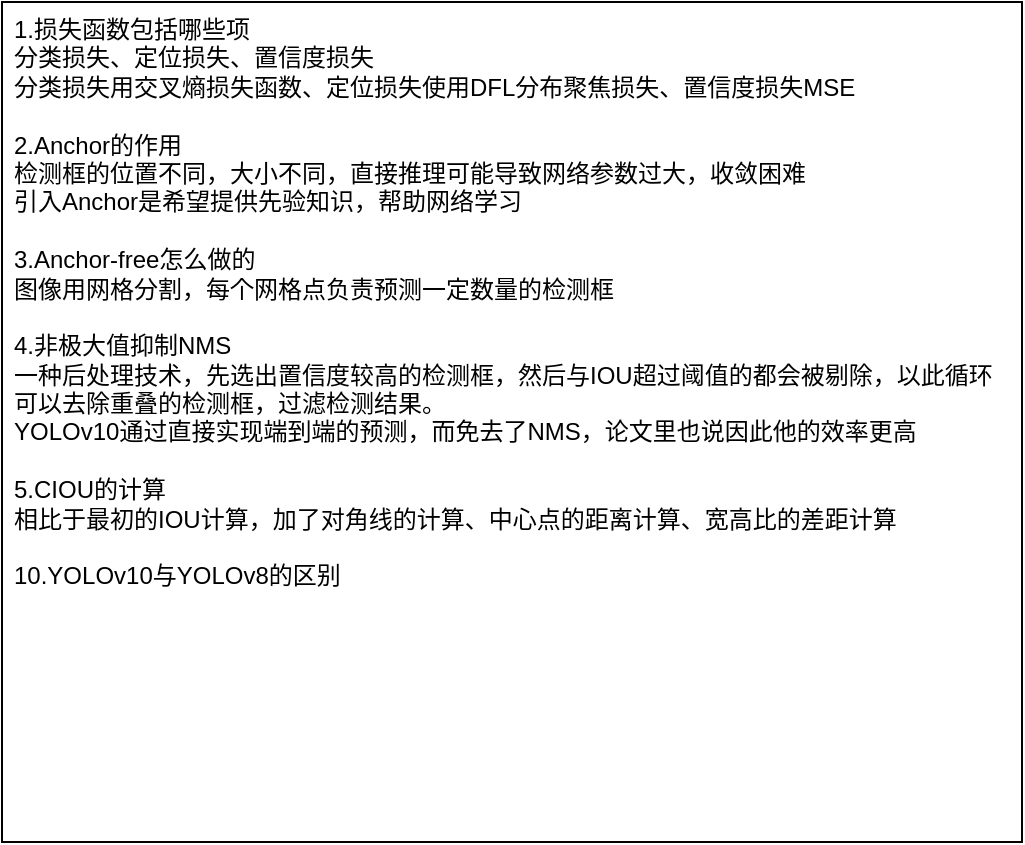 <mxfile version="24.7.10">
  <diagram name="第 1 页" id="wOLRe9E4zsFwUeEninPA">
    <mxGraphModel dx="1060" dy="360" grid="1" gridSize="10" guides="1" tooltips="1" connect="1" arrows="1" fold="1" page="0" pageScale="1" pageWidth="827" pageHeight="1169" math="0" shadow="0">
      <root>
        <mxCell id="0" />
        <mxCell id="1" parent="0" />
        <mxCell id="58EVK1mVEbC9fUb4J-NJ-2" value="&lt;div&gt;1.损失函数包括哪些项&lt;/div&gt;&lt;div&gt;分类损失、定位损失、置信度损失&lt;/div&gt;&lt;div&gt;分类损失用交叉熵损失函数、定位损失使用DFL分布聚焦损失、置信度损失MSE&lt;/div&gt;&lt;div&gt;&lt;br&gt;&lt;/div&gt;&lt;div&gt;2.Anchor的作用&lt;/div&gt;&lt;div&gt;检测框的位置不同，大小不同，直接推理可能导致网络参数过大，收敛困难&lt;/div&gt;&lt;div&gt;引入Anchor是希望提供先验知识，帮助网络学习&lt;/div&gt;&lt;div&gt;&lt;br&gt;&lt;/div&gt;&lt;div&gt;3.Anchor-free怎么做的&lt;/div&gt;&lt;div&gt;图像用网格分割，每个网格点负责预测一定数量的检测框&lt;/div&gt;&lt;div&gt;&lt;br&gt;&lt;/div&gt;&lt;div&gt;4.非极大值抑制NMS&lt;/div&gt;&lt;div&gt;一种后处理技术，先选出置信度较高的检测框，然后与IOU超过阈值的都会被剔除，以此循环&lt;/div&gt;&lt;div&gt;可以去除重叠的检测框，过滤检测结果。&lt;/div&gt;&lt;div&gt;YOLOv10通过直接实现端到端的预测，而免去了NMS，论文里也说因此他的效率更高&lt;/div&gt;&lt;div&gt;&lt;br&gt;&lt;/div&gt;&lt;div&gt;5.CIOU的计算&lt;/div&gt;&lt;div&gt;相比于最初的IOU计算，加了对角线的计算、中心点的距离计算、宽高比的差距计算&lt;/div&gt;&lt;div&gt;&lt;br&gt;&lt;/div&gt;&lt;div&gt;10.YOLOv10与YOLOv8的区别&lt;/div&gt;&lt;div&gt;&lt;br&gt;&lt;/div&gt;&lt;div&gt;&lt;br&gt;&lt;/div&gt;" style="rounded=0;whiteSpace=wrap;html=1;align=left;verticalAlign=top;spacingLeft=4;" vertex="1" parent="1">
          <mxGeometry x="-230" y="80" width="510" height="420" as="geometry" />
        </mxCell>
      </root>
    </mxGraphModel>
  </diagram>
</mxfile>

